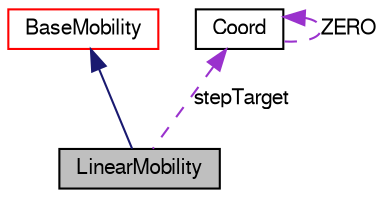 digraph G
{
  edge [fontname="FreeSans",fontsize="10",labelfontname="FreeSans",labelfontsize="10"];
  node [fontname="FreeSans",fontsize="10",shape=record];
  Node1 [label="LinearMobility",height=0.2,width=0.4,color="black", fillcolor="grey75", style="filled" fontcolor="black"];
  Node2 -> Node1 [dir=back,color="midnightblue",fontsize="10",style="solid",fontname="FreeSans"];
  Node2 [label="BaseMobility",height=0.2,width=0.4,color="red", fillcolor="white", style="filled",URL="$a00025.html",tooltip="Base module for all mobility modules."];
  Node3 -> Node1 [dir=back,color="darkorchid3",fontsize="10",style="dashed",label="stepTarget",fontname="FreeSans"];
  Node3 [label="Coord",height=0.2,width=0.4,color="black", fillcolor="white", style="filled",URL="$a00062.html",tooltip="Class for storing 3D coordinates."];
  Node3 -> Node3 [dir=back,color="darkorchid3",fontsize="10",style="dashed",label="ZERO",fontname="FreeSans"];
}
